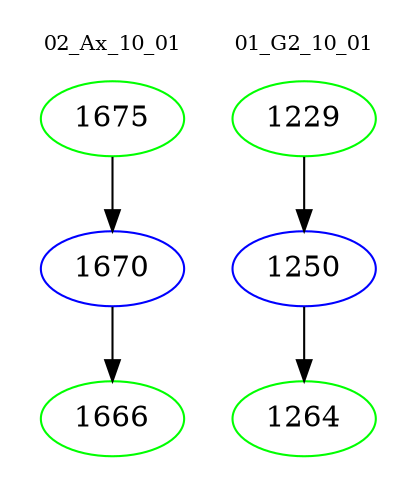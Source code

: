 digraph{
subgraph cluster_0 {
color = white
label = "02_Ax_10_01";
fontsize=10;
T0_1675 [label="1675", color="green"]
T0_1675 -> T0_1670 [color="black"]
T0_1670 [label="1670", color="blue"]
T0_1670 -> T0_1666 [color="black"]
T0_1666 [label="1666", color="green"]
}
subgraph cluster_1 {
color = white
label = "01_G2_10_01";
fontsize=10;
T1_1229 [label="1229", color="green"]
T1_1229 -> T1_1250 [color="black"]
T1_1250 [label="1250", color="blue"]
T1_1250 -> T1_1264 [color="black"]
T1_1264 [label="1264", color="green"]
}
}
